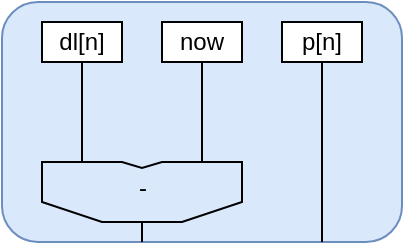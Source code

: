 <mxfile version="28.1.2">
  <diagram name="Page-1" id="VpRImV_lAUAAagEEaz_6">
    <mxGraphModel dx="1580" dy="1973" grid="1" gridSize="10" guides="1" tooltips="1" connect="1" arrows="1" fold="1" page="1" pageScale="1" pageWidth="850" pageHeight="1100" math="0" shadow="0">
      <root>
        <mxCell id="0" />
        <mxCell id="1" parent="0" />
        <mxCell id="4UaJMtBj_h-Qflq0AI8P-74" value="" style="rounded=1;whiteSpace=wrap;html=1;fillColor=#dae8fc;strokeColor=#6c8ebf;" parent="1" vertex="1">
          <mxGeometry x="160" y="480" width="200" height="120" as="geometry" />
        </mxCell>
        <mxCell id="4UaJMtBj_h-Qflq0AI8P-1" value="dl[n]" style="rounded=0;whiteSpace=wrap;html=1;" parent="1" vertex="1">
          <mxGeometry x="180" y="490" width="40" height="20" as="geometry" />
        </mxCell>
        <mxCell id="4UaJMtBj_h-Qflq0AI8P-2" value="" style="endArrow=none;html=1;rounded=0;entryX=0.5;entryY=1;entryDx=0;entryDy=0;exitX=0.75;exitY=1;exitDx=0;exitDy=0;" parent="1" target="4UaJMtBj_h-Qflq0AI8P-1" edge="1">
          <mxGeometry width="50" height="50" relative="1" as="geometry">
            <mxPoint x="200" y="560" as="sourcePoint" />
            <mxPoint x="470" y="1090" as="targetPoint" />
          </mxGeometry>
        </mxCell>
        <mxCell id="4UaJMtBj_h-Qflq0AI8P-11" value="" style="endArrow=none;html=1;rounded=0;exitX=0.25;exitY=1;exitDx=0;exitDy=0;" parent="1" edge="1">
          <mxGeometry width="50" height="50" relative="1" as="geometry">
            <mxPoint x="260" y="560" as="sourcePoint" />
            <mxPoint x="260" y="510" as="targetPoint" />
          </mxGeometry>
        </mxCell>
        <mxCell id="4UaJMtBj_h-Qflq0AI8P-12" value="now" style="rounded=0;whiteSpace=wrap;html=1;" parent="1" vertex="1">
          <mxGeometry x="240" y="490" width="40" height="20" as="geometry" />
        </mxCell>
        <mxCell id="4UaJMtBj_h-Qflq0AI8P-57" value="" style="endArrow=none;html=1;rounded=0;" parent="1" edge="1">
          <mxGeometry width="50" height="50" relative="1" as="geometry">
            <mxPoint x="190" y="560" as="sourcePoint" />
            <mxPoint x="190" y="560" as="targetPoint" />
            <Array as="points">
              <mxPoint x="180" y="560" />
              <mxPoint x="180" y="580" />
              <mxPoint x="210" y="590" />
              <mxPoint x="250" y="590" />
              <mxPoint x="280" y="580" />
              <mxPoint x="280" y="560" />
              <mxPoint x="240" y="560" />
              <mxPoint x="230" y="563" />
              <mxPoint x="220" y="560" />
            </Array>
          </mxGeometry>
        </mxCell>
        <mxCell id="4UaJMtBj_h-Qflq0AI8P-59" value="-" style="text;html=1;align=center;verticalAlign=middle;resizable=0;points=[];autosize=1;strokeColor=none;fillColor=none;" parent="1" vertex="1">
          <mxGeometry x="215" y="558" width="30" height="30" as="geometry" />
        </mxCell>
        <mxCell id="4UaJMtBj_h-Qflq0AI8P-79" value="p[n]" style="rounded=0;whiteSpace=wrap;html=1;" parent="1" vertex="1">
          <mxGeometry x="300" y="490" width="40" height="20" as="geometry" />
        </mxCell>
        <mxCell id="4UaJMtBj_h-Qflq0AI8P-80" value="" style="endArrow=none;html=1;rounded=0;entryX=0.5;entryY=1;entryDx=0;entryDy=0;" parent="1" target="4UaJMtBj_h-Qflq0AI8P-79" edge="1">
          <mxGeometry width="50" height="50" relative="1" as="geometry">
            <mxPoint x="320" y="600" as="sourcePoint" />
            <mxPoint x="260" y="600" as="targetPoint" />
          </mxGeometry>
        </mxCell>
        <mxCell id="4UaJMtBj_h-Qflq0AI8P-81" value="" style="endArrow=none;html=1;rounded=0;" parent="1" edge="1">
          <mxGeometry width="50" height="50" relative="1" as="geometry">
            <mxPoint x="230" y="600" as="sourcePoint" />
            <mxPoint x="230" y="600" as="targetPoint" />
            <Array as="points">
              <mxPoint x="230" y="590" />
            </Array>
          </mxGeometry>
        </mxCell>
      </root>
    </mxGraphModel>
  </diagram>
</mxfile>
